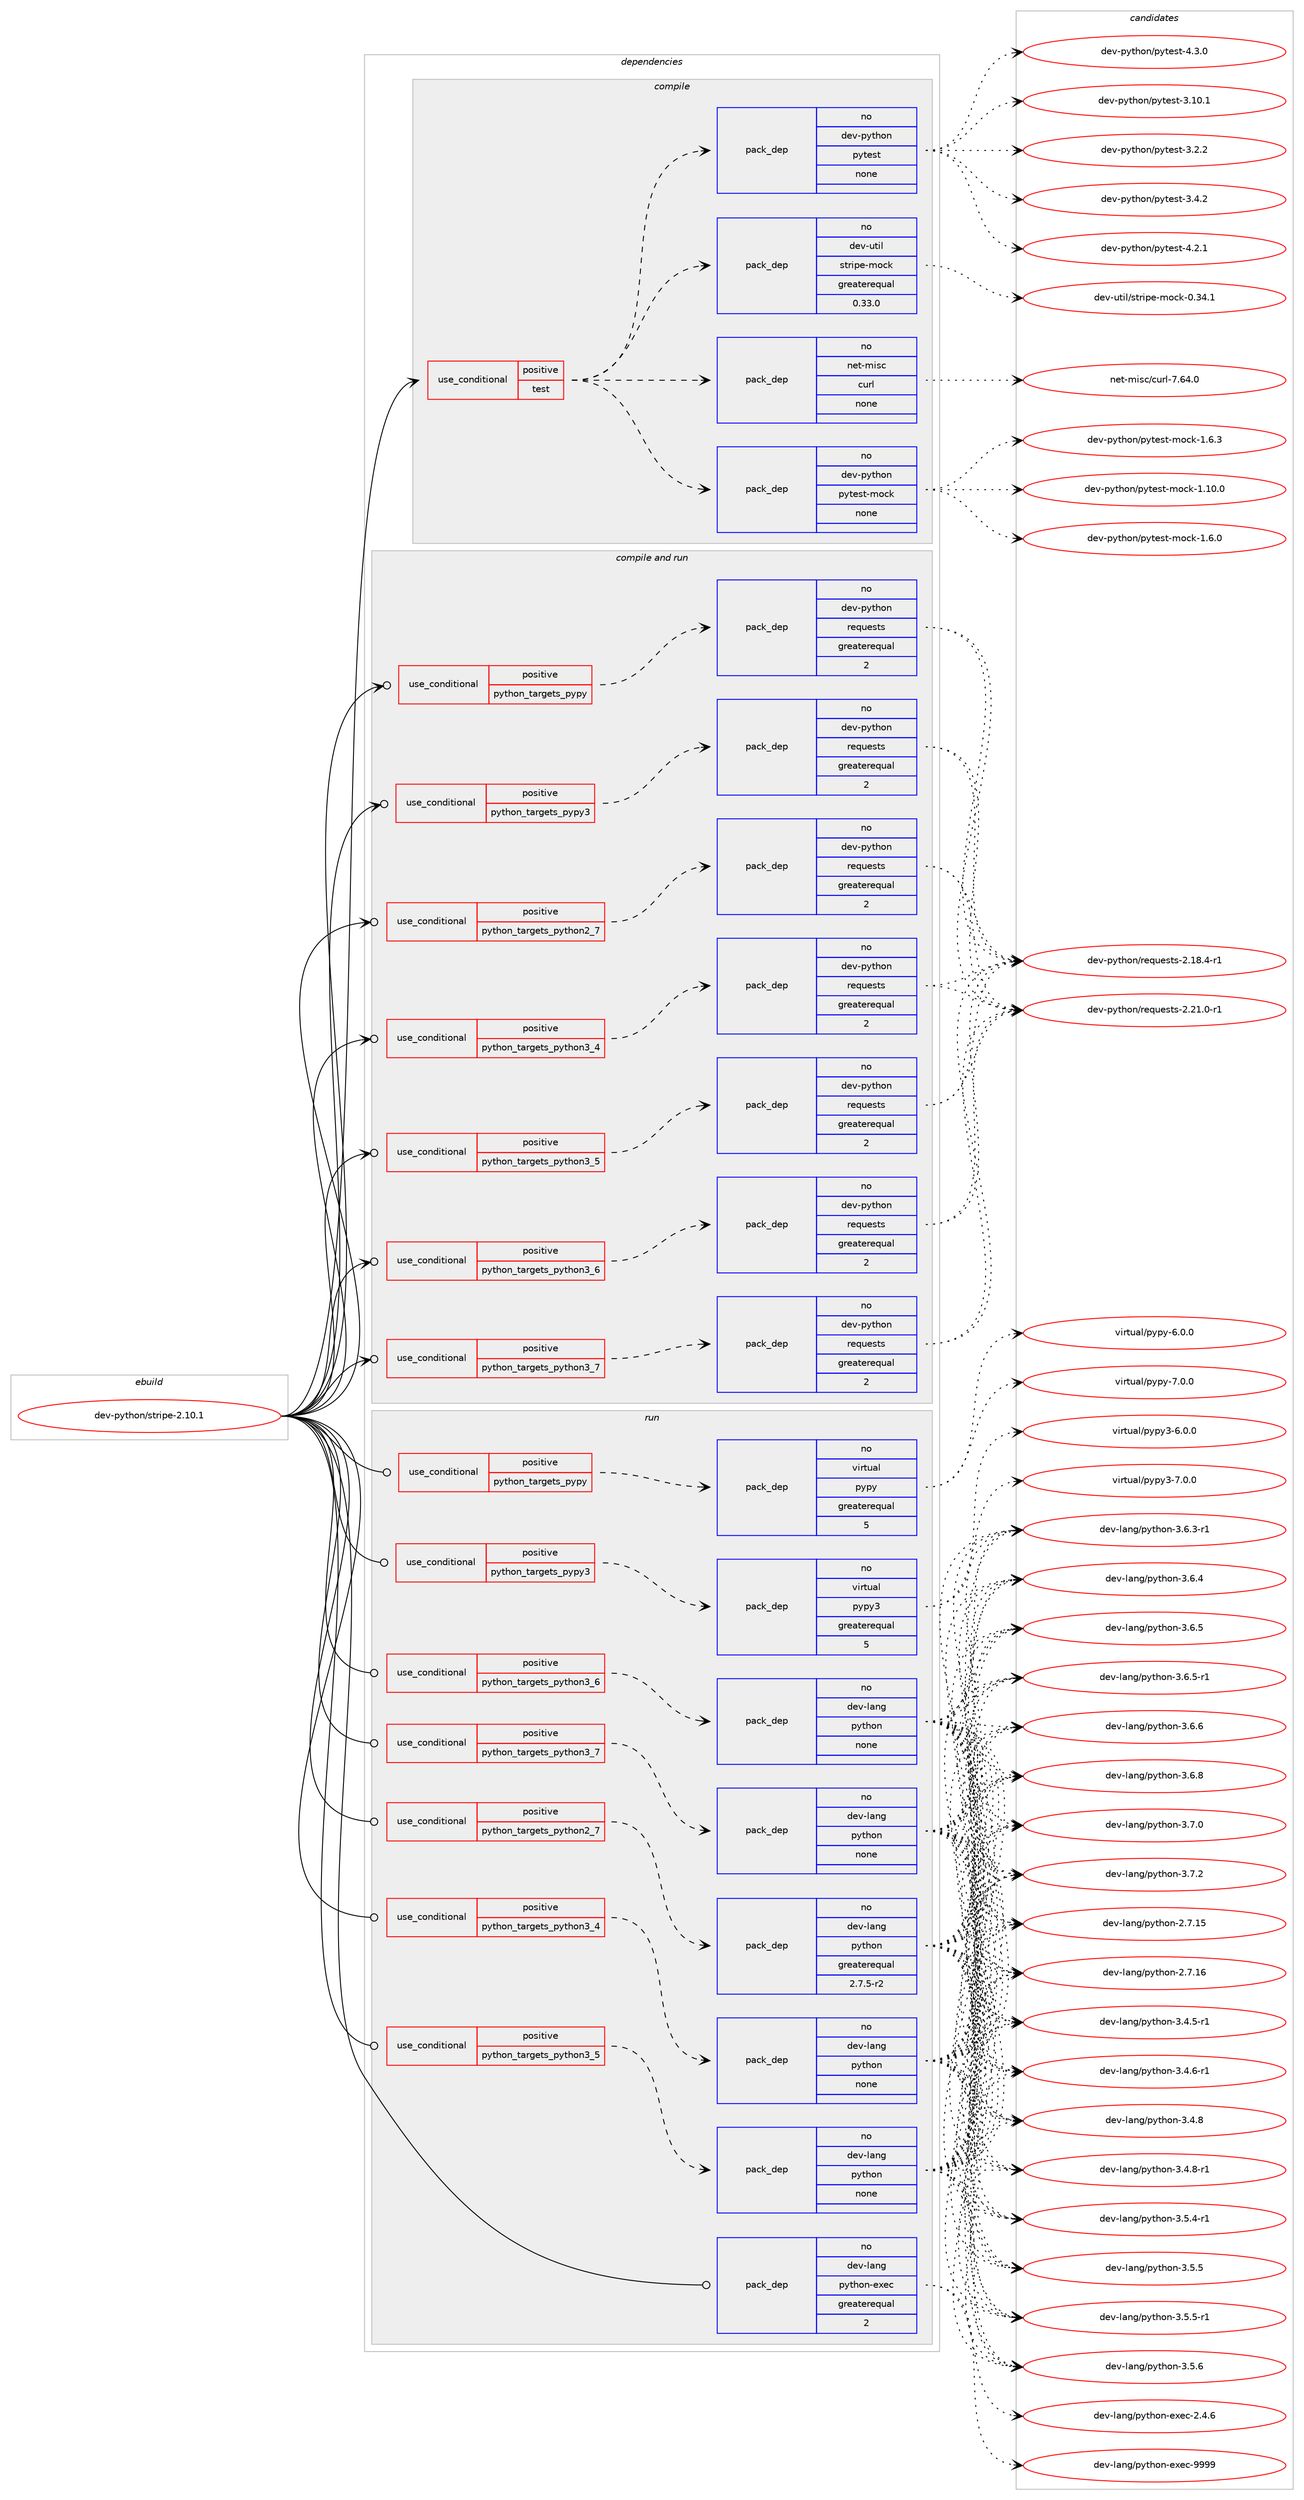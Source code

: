 digraph prolog {

# *************
# Graph options
# *************

newrank=true;
concentrate=true;
compound=true;
graph [rankdir=LR,fontname=Helvetica,fontsize=10,ranksep=1.5];#, ranksep=2.5, nodesep=0.2];
edge  [arrowhead=vee];
node  [fontname=Helvetica,fontsize=10];

# **********
# The ebuild
# **********

subgraph cluster_leftcol {
color=gray;
rank=same;
label=<<i>ebuild</i>>;
id [label="dev-python/stripe-2.10.1", color=red, width=4, href="../dev-python/stripe-2.10.1.svg"];
}

# ****************
# The dependencies
# ****************

subgraph cluster_midcol {
color=gray;
label=<<i>dependencies</i>>;
subgraph cluster_compile {
fillcolor="#eeeeee";
style=filled;
label=<<i>compile</i>>;
subgraph cond385338 {
dependency1443385 [label=<<TABLE BORDER="0" CELLBORDER="1" CELLSPACING="0" CELLPADDING="4"><TR><TD ROWSPAN="3" CELLPADDING="10">use_conditional</TD></TR><TR><TD>positive</TD></TR><TR><TD>test</TD></TR></TABLE>>, shape=none, color=red];
subgraph pack1034685 {
dependency1443386 [label=<<TABLE BORDER="0" CELLBORDER="1" CELLSPACING="0" CELLPADDING="4" WIDTH="220"><TR><TD ROWSPAN="6" CELLPADDING="30">pack_dep</TD></TR><TR><TD WIDTH="110">no</TD></TR><TR><TD>dev-util</TD></TR><TR><TD>stripe-mock</TD></TR><TR><TD>greaterequal</TD></TR><TR><TD>0.33.0</TD></TR></TABLE>>, shape=none, color=blue];
}
dependency1443385:e -> dependency1443386:w [weight=20,style="dashed",arrowhead="vee"];
subgraph pack1034686 {
dependency1443387 [label=<<TABLE BORDER="0" CELLBORDER="1" CELLSPACING="0" CELLPADDING="4" WIDTH="220"><TR><TD ROWSPAN="6" CELLPADDING="30">pack_dep</TD></TR><TR><TD WIDTH="110">no</TD></TR><TR><TD>dev-python</TD></TR><TR><TD>pytest</TD></TR><TR><TD>none</TD></TR><TR><TD></TD></TR></TABLE>>, shape=none, color=blue];
}
dependency1443385:e -> dependency1443387:w [weight=20,style="dashed",arrowhead="vee"];
subgraph pack1034687 {
dependency1443388 [label=<<TABLE BORDER="0" CELLBORDER="1" CELLSPACING="0" CELLPADDING="4" WIDTH="220"><TR><TD ROWSPAN="6" CELLPADDING="30">pack_dep</TD></TR><TR><TD WIDTH="110">no</TD></TR><TR><TD>dev-python</TD></TR><TR><TD>pytest-mock</TD></TR><TR><TD>none</TD></TR><TR><TD></TD></TR></TABLE>>, shape=none, color=blue];
}
dependency1443385:e -> dependency1443388:w [weight=20,style="dashed",arrowhead="vee"];
subgraph pack1034688 {
dependency1443389 [label=<<TABLE BORDER="0" CELLBORDER="1" CELLSPACING="0" CELLPADDING="4" WIDTH="220"><TR><TD ROWSPAN="6" CELLPADDING="30">pack_dep</TD></TR><TR><TD WIDTH="110">no</TD></TR><TR><TD>net-misc</TD></TR><TR><TD>curl</TD></TR><TR><TD>none</TD></TR><TR><TD></TD></TR></TABLE>>, shape=none, color=blue];
}
dependency1443385:e -> dependency1443389:w [weight=20,style="dashed",arrowhead="vee"];
}
id:e -> dependency1443385:w [weight=20,style="solid",arrowhead="vee"];
}
subgraph cluster_compileandrun {
fillcolor="#eeeeee";
style=filled;
label=<<i>compile and run</i>>;
subgraph cond385339 {
dependency1443390 [label=<<TABLE BORDER="0" CELLBORDER="1" CELLSPACING="0" CELLPADDING="4"><TR><TD ROWSPAN="3" CELLPADDING="10">use_conditional</TD></TR><TR><TD>positive</TD></TR><TR><TD>python_targets_pypy</TD></TR></TABLE>>, shape=none, color=red];
subgraph pack1034689 {
dependency1443391 [label=<<TABLE BORDER="0" CELLBORDER="1" CELLSPACING="0" CELLPADDING="4" WIDTH="220"><TR><TD ROWSPAN="6" CELLPADDING="30">pack_dep</TD></TR><TR><TD WIDTH="110">no</TD></TR><TR><TD>dev-python</TD></TR><TR><TD>requests</TD></TR><TR><TD>greaterequal</TD></TR><TR><TD>2</TD></TR></TABLE>>, shape=none, color=blue];
}
dependency1443390:e -> dependency1443391:w [weight=20,style="dashed",arrowhead="vee"];
}
id:e -> dependency1443390:w [weight=20,style="solid",arrowhead="odotvee"];
subgraph cond385340 {
dependency1443392 [label=<<TABLE BORDER="0" CELLBORDER="1" CELLSPACING="0" CELLPADDING="4"><TR><TD ROWSPAN="3" CELLPADDING="10">use_conditional</TD></TR><TR><TD>positive</TD></TR><TR><TD>python_targets_pypy3</TD></TR></TABLE>>, shape=none, color=red];
subgraph pack1034690 {
dependency1443393 [label=<<TABLE BORDER="0" CELLBORDER="1" CELLSPACING="0" CELLPADDING="4" WIDTH="220"><TR><TD ROWSPAN="6" CELLPADDING="30">pack_dep</TD></TR><TR><TD WIDTH="110">no</TD></TR><TR><TD>dev-python</TD></TR><TR><TD>requests</TD></TR><TR><TD>greaterequal</TD></TR><TR><TD>2</TD></TR></TABLE>>, shape=none, color=blue];
}
dependency1443392:e -> dependency1443393:w [weight=20,style="dashed",arrowhead="vee"];
}
id:e -> dependency1443392:w [weight=20,style="solid",arrowhead="odotvee"];
subgraph cond385341 {
dependency1443394 [label=<<TABLE BORDER="0" CELLBORDER="1" CELLSPACING="0" CELLPADDING="4"><TR><TD ROWSPAN="3" CELLPADDING="10">use_conditional</TD></TR><TR><TD>positive</TD></TR><TR><TD>python_targets_python2_7</TD></TR></TABLE>>, shape=none, color=red];
subgraph pack1034691 {
dependency1443395 [label=<<TABLE BORDER="0" CELLBORDER="1" CELLSPACING="0" CELLPADDING="4" WIDTH="220"><TR><TD ROWSPAN="6" CELLPADDING="30">pack_dep</TD></TR><TR><TD WIDTH="110">no</TD></TR><TR><TD>dev-python</TD></TR><TR><TD>requests</TD></TR><TR><TD>greaterequal</TD></TR><TR><TD>2</TD></TR></TABLE>>, shape=none, color=blue];
}
dependency1443394:e -> dependency1443395:w [weight=20,style="dashed",arrowhead="vee"];
}
id:e -> dependency1443394:w [weight=20,style="solid",arrowhead="odotvee"];
subgraph cond385342 {
dependency1443396 [label=<<TABLE BORDER="0" CELLBORDER="1" CELLSPACING="0" CELLPADDING="4"><TR><TD ROWSPAN="3" CELLPADDING="10">use_conditional</TD></TR><TR><TD>positive</TD></TR><TR><TD>python_targets_python3_4</TD></TR></TABLE>>, shape=none, color=red];
subgraph pack1034692 {
dependency1443397 [label=<<TABLE BORDER="0" CELLBORDER="1" CELLSPACING="0" CELLPADDING="4" WIDTH="220"><TR><TD ROWSPAN="6" CELLPADDING="30">pack_dep</TD></TR><TR><TD WIDTH="110">no</TD></TR><TR><TD>dev-python</TD></TR><TR><TD>requests</TD></TR><TR><TD>greaterequal</TD></TR><TR><TD>2</TD></TR></TABLE>>, shape=none, color=blue];
}
dependency1443396:e -> dependency1443397:w [weight=20,style="dashed",arrowhead="vee"];
}
id:e -> dependency1443396:w [weight=20,style="solid",arrowhead="odotvee"];
subgraph cond385343 {
dependency1443398 [label=<<TABLE BORDER="0" CELLBORDER="1" CELLSPACING="0" CELLPADDING="4"><TR><TD ROWSPAN="3" CELLPADDING="10">use_conditional</TD></TR><TR><TD>positive</TD></TR><TR><TD>python_targets_python3_5</TD></TR></TABLE>>, shape=none, color=red];
subgraph pack1034693 {
dependency1443399 [label=<<TABLE BORDER="0" CELLBORDER="1" CELLSPACING="0" CELLPADDING="4" WIDTH="220"><TR><TD ROWSPAN="6" CELLPADDING="30">pack_dep</TD></TR><TR><TD WIDTH="110">no</TD></TR><TR><TD>dev-python</TD></TR><TR><TD>requests</TD></TR><TR><TD>greaterequal</TD></TR><TR><TD>2</TD></TR></TABLE>>, shape=none, color=blue];
}
dependency1443398:e -> dependency1443399:w [weight=20,style="dashed",arrowhead="vee"];
}
id:e -> dependency1443398:w [weight=20,style="solid",arrowhead="odotvee"];
subgraph cond385344 {
dependency1443400 [label=<<TABLE BORDER="0" CELLBORDER="1" CELLSPACING="0" CELLPADDING="4"><TR><TD ROWSPAN="3" CELLPADDING="10">use_conditional</TD></TR><TR><TD>positive</TD></TR><TR><TD>python_targets_python3_6</TD></TR></TABLE>>, shape=none, color=red];
subgraph pack1034694 {
dependency1443401 [label=<<TABLE BORDER="0" CELLBORDER="1" CELLSPACING="0" CELLPADDING="4" WIDTH="220"><TR><TD ROWSPAN="6" CELLPADDING="30">pack_dep</TD></TR><TR><TD WIDTH="110">no</TD></TR><TR><TD>dev-python</TD></TR><TR><TD>requests</TD></TR><TR><TD>greaterequal</TD></TR><TR><TD>2</TD></TR></TABLE>>, shape=none, color=blue];
}
dependency1443400:e -> dependency1443401:w [weight=20,style="dashed",arrowhead="vee"];
}
id:e -> dependency1443400:w [weight=20,style="solid",arrowhead="odotvee"];
subgraph cond385345 {
dependency1443402 [label=<<TABLE BORDER="0" CELLBORDER="1" CELLSPACING="0" CELLPADDING="4"><TR><TD ROWSPAN="3" CELLPADDING="10">use_conditional</TD></TR><TR><TD>positive</TD></TR><TR><TD>python_targets_python3_7</TD></TR></TABLE>>, shape=none, color=red];
subgraph pack1034695 {
dependency1443403 [label=<<TABLE BORDER="0" CELLBORDER="1" CELLSPACING="0" CELLPADDING="4" WIDTH="220"><TR><TD ROWSPAN="6" CELLPADDING="30">pack_dep</TD></TR><TR><TD WIDTH="110">no</TD></TR><TR><TD>dev-python</TD></TR><TR><TD>requests</TD></TR><TR><TD>greaterequal</TD></TR><TR><TD>2</TD></TR></TABLE>>, shape=none, color=blue];
}
dependency1443402:e -> dependency1443403:w [weight=20,style="dashed",arrowhead="vee"];
}
id:e -> dependency1443402:w [weight=20,style="solid",arrowhead="odotvee"];
}
subgraph cluster_run {
fillcolor="#eeeeee";
style=filled;
label=<<i>run</i>>;
subgraph cond385346 {
dependency1443404 [label=<<TABLE BORDER="0" CELLBORDER="1" CELLSPACING="0" CELLPADDING="4"><TR><TD ROWSPAN="3" CELLPADDING="10">use_conditional</TD></TR><TR><TD>positive</TD></TR><TR><TD>python_targets_pypy</TD></TR></TABLE>>, shape=none, color=red];
subgraph pack1034696 {
dependency1443405 [label=<<TABLE BORDER="0" CELLBORDER="1" CELLSPACING="0" CELLPADDING="4" WIDTH="220"><TR><TD ROWSPAN="6" CELLPADDING="30">pack_dep</TD></TR><TR><TD WIDTH="110">no</TD></TR><TR><TD>virtual</TD></TR><TR><TD>pypy</TD></TR><TR><TD>greaterequal</TD></TR><TR><TD>5</TD></TR></TABLE>>, shape=none, color=blue];
}
dependency1443404:e -> dependency1443405:w [weight=20,style="dashed",arrowhead="vee"];
}
id:e -> dependency1443404:w [weight=20,style="solid",arrowhead="odot"];
subgraph cond385347 {
dependency1443406 [label=<<TABLE BORDER="0" CELLBORDER="1" CELLSPACING="0" CELLPADDING="4"><TR><TD ROWSPAN="3" CELLPADDING="10">use_conditional</TD></TR><TR><TD>positive</TD></TR><TR><TD>python_targets_pypy3</TD></TR></TABLE>>, shape=none, color=red];
subgraph pack1034697 {
dependency1443407 [label=<<TABLE BORDER="0" CELLBORDER="1" CELLSPACING="0" CELLPADDING="4" WIDTH="220"><TR><TD ROWSPAN="6" CELLPADDING="30">pack_dep</TD></TR><TR><TD WIDTH="110">no</TD></TR><TR><TD>virtual</TD></TR><TR><TD>pypy3</TD></TR><TR><TD>greaterequal</TD></TR><TR><TD>5</TD></TR></TABLE>>, shape=none, color=blue];
}
dependency1443406:e -> dependency1443407:w [weight=20,style="dashed",arrowhead="vee"];
}
id:e -> dependency1443406:w [weight=20,style="solid",arrowhead="odot"];
subgraph cond385348 {
dependency1443408 [label=<<TABLE BORDER="0" CELLBORDER="1" CELLSPACING="0" CELLPADDING="4"><TR><TD ROWSPAN="3" CELLPADDING="10">use_conditional</TD></TR><TR><TD>positive</TD></TR><TR><TD>python_targets_python2_7</TD></TR></TABLE>>, shape=none, color=red];
subgraph pack1034698 {
dependency1443409 [label=<<TABLE BORDER="0" CELLBORDER="1" CELLSPACING="0" CELLPADDING="4" WIDTH="220"><TR><TD ROWSPAN="6" CELLPADDING="30">pack_dep</TD></TR><TR><TD WIDTH="110">no</TD></TR><TR><TD>dev-lang</TD></TR><TR><TD>python</TD></TR><TR><TD>greaterequal</TD></TR><TR><TD>2.7.5-r2</TD></TR></TABLE>>, shape=none, color=blue];
}
dependency1443408:e -> dependency1443409:w [weight=20,style="dashed",arrowhead="vee"];
}
id:e -> dependency1443408:w [weight=20,style="solid",arrowhead="odot"];
subgraph cond385349 {
dependency1443410 [label=<<TABLE BORDER="0" CELLBORDER="1" CELLSPACING="0" CELLPADDING="4"><TR><TD ROWSPAN="3" CELLPADDING="10">use_conditional</TD></TR><TR><TD>positive</TD></TR><TR><TD>python_targets_python3_4</TD></TR></TABLE>>, shape=none, color=red];
subgraph pack1034699 {
dependency1443411 [label=<<TABLE BORDER="0" CELLBORDER="1" CELLSPACING="0" CELLPADDING="4" WIDTH="220"><TR><TD ROWSPAN="6" CELLPADDING="30">pack_dep</TD></TR><TR><TD WIDTH="110">no</TD></TR><TR><TD>dev-lang</TD></TR><TR><TD>python</TD></TR><TR><TD>none</TD></TR><TR><TD></TD></TR></TABLE>>, shape=none, color=blue];
}
dependency1443410:e -> dependency1443411:w [weight=20,style="dashed",arrowhead="vee"];
}
id:e -> dependency1443410:w [weight=20,style="solid",arrowhead="odot"];
subgraph cond385350 {
dependency1443412 [label=<<TABLE BORDER="0" CELLBORDER="1" CELLSPACING="0" CELLPADDING="4"><TR><TD ROWSPAN="3" CELLPADDING="10">use_conditional</TD></TR><TR><TD>positive</TD></TR><TR><TD>python_targets_python3_5</TD></TR></TABLE>>, shape=none, color=red];
subgraph pack1034700 {
dependency1443413 [label=<<TABLE BORDER="0" CELLBORDER="1" CELLSPACING="0" CELLPADDING="4" WIDTH="220"><TR><TD ROWSPAN="6" CELLPADDING="30">pack_dep</TD></TR><TR><TD WIDTH="110">no</TD></TR><TR><TD>dev-lang</TD></TR><TR><TD>python</TD></TR><TR><TD>none</TD></TR><TR><TD></TD></TR></TABLE>>, shape=none, color=blue];
}
dependency1443412:e -> dependency1443413:w [weight=20,style="dashed",arrowhead="vee"];
}
id:e -> dependency1443412:w [weight=20,style="solid",arrowhead="odot"];
subgraph cond385351 {
dependency1443414 [label=<<TABLE BORDER="0" CELLBORDER="1" CELLSPACING="0" CELLPADDING="4"><TR><TD ROWSPAN="3" CELLPADDING="10">use_conditional</TD></TR><TR><TD>positive</TD></TR><TR><TD>python_targets_python3_6</TD></TR></TABLE>>, shape=none, color=red];
subgraph pack1034701 {
dependency1443415 [label=<<TABLE BORDER="0" CELLBORDER="1" CELLSPACING="0" CELLPADDING="4" WIDTH="220"><TR><TD ROWSPAN="6" CELLPADDING="30">pack_dep</TD></TR><TR><TD WIDTH="110">no</TD></TR><TR><TD>dev-lang</TD></TR><TR><TD>python</TD></TR><TR><TD>none</TD></TR><TR><TD></TD></TR></TABLE>>, shape=none, color=blue];
}
dependency1443414:e -> dependency1443415:w [weight=20,style="dashed",arrowhead="vee"];
}
id:e -> dependency1443414:w [weight=20,style="solid",arrowhead="odot"];
subgraph cond385352 {
dependency1443416 [label=<<TABLE BORDER="0" CELLBORDER="1" CELLSPACING="0" CELLPADDING="4"><TR><TD ROWSPAN="3" CELLPADDING="10">use_conditional</TD></TR><TR><TD>positive</TD></TR><TR><TD>python_targets_python3_7</TD></TR></TABLE>>, shape=none, color=red];
subgraph pack1034702 {
dependency1443417 [label=<<TABLE BORDER="0" CELLBORDER="1" CELLSPACING="0" CELLPADDING="4" WIDTH="220"><TR><TD ROWSPAN="6" CELLPADDING="30">pack_dep</TD></TR><TR><TD WIDTH="110">no</TD></TR><TR><TD>dev-lang</TD></TR><TR><TD>python</TD></TR><TR><TD>none</TD></TR><TR><TD></TD></TR></TABLE>>, shape=none, color=blue];
}
dependency1443416:e -> dependency1443417:w [weight=20,style="dashed",arrowhead="vee"];
}
id:e -> dependency1443416:w [weight=20,style="solid",arrowhead="odot"];
subgraph pack1034703 {
dependency1443418 [label=<<TABLE BORDER="0" CELLBORDER="1" CELLSPACING="0" CELLPADDING="4" WIDTH="220"><TR><TD ROWSPAN="6" CELLPADDING="30">pack_dep</TD></TR><TR><TD WIDTH="110">no</TD></TR><TR><TD>dev-lang</TD></TR><TR><TD>python-exec</TD></TR><TR><TD>greaterequal</TD></TR><TR><TD>2</TD></TR></TABLE>>, shape=none, color=blue];
}
id:e -> dependency1443418:w [weight=20,style="solid",arrowhead="odot"];
}
}

# **************
# The candidates
# **************

subgraph cluster_choices {
rank=same;
color=gray;
label=<<i>candidates</i>>;

subgraph choice1034685 {
color=black;
nodesep=1;
choice1001011184511711610510847115116114105112101451091119910745484651524649 [label="dev-util/stripe-mock-0.34.1", color=red, width=4,href="../dev-util/stripe-mock-0.34.1.svg"];
dependency1443386:e -> choice1001011184511711610510847115116114105112101451091119910745484651524649:w [style=dotted,weight="100"];
}
subgraph choice1034686 {
color=black;
nodesep=1;
choice100101118451121211161041111104711212111610111511645514649484649 [label="dev-python/pytest-3.10.1", color=red, width=4,href="../dev-python/pytest-3.10.1.svg"];
choice1001011184511212111610411111047112121116101115116455146504650 [label="dev-python/pytest-3.2.2", color=red, width=4,href="../dev-python/pytest-3.2.2.svg"];
choice1001011184511212111610411111047112121116101115116455146524650 [label="dev-python/pytest-3.4.2", color=red, width=4,href="../dev-python/pytest-3.4.2.svg"];
choice1001011184511212111610411111047112121116101115116455246504649 [label="dev-python/pytest-4.2.1", color=red, width=4,href="../dev-python/pytest-4.2.1.svg"];
choice1001011184511212111610411111047112121116101115116455246514648 [label="dev-python/pytest-4.3.0", color=red, width=4,href="../dev-python/pytest-4.3.0.svg"];
dependency1443387:e -> choice100101118451121211161041111104711212111610111511645514649484649:w [style=dotted,weight="100"];
dependency1443387:e -> choice1001011184511212111610411111047112121116101115116455146504650:w [style=dotted,weight="100"];
dependency1443387:e -> choice1001011184511212111610411111047112121116101115116455146524650:w [style=dotted,weight="100"];
dependency1443387:e -> choice1001011184511212111610411111047112121116101115116455246504649:w [style=dotted,weight="100"];
dependency1443387:e -> choice1001011184511212111610411111047112121116101115116455246514648:w [style=dotted,weight="100"];
}
subgraph choice1034687 {
color=black;
nodesep=1;
choice1001011184511212111610411111047112121116101115116451091119910745494649484648 [label="dev-python/pytest-mock-1.10.0", color=red, width=4,href="../dev-python/pytest-mock-1.10.0.svg"];
choice10010111845112121116104111110471121211161011151164510911199107454946544648 [label="dev-python/pytest-mock-1.6.0", color=red, width=4,href="../dev-python/pytest-mock-1.6.0.svg"];
choice10010111845112121116104111110471121211161011151164510911199107454946544651 [label="dev-python/pytest-mock-1.6.3", color=red, width=4,href="../dev-python/pytest-mock-1.6.3.svg"];
dependency1443388:e -> choice1001011184511212111610411111047112121116101115116451091119910745494649484648:w [style=dotted,weight="100"];
dependency1443388:e -> choice10010111845112121116104111110471121211161011151164510911199107454946544648:w [style=dotted,weight="100"];
dependency1443388:e -> choice10010111845112121116104111110471121211161011151164510911199107454946544651:w [style=dotted,weight="100"];
}
subgraph choice1034688 {
color=black;
nodesep=1;
choice1101011164510910511599479911711410845554654524648 [label="net-misc/curl-7.64.0", color=red, width=4,href="../net-misc/curl-7.64.0.svg"];
dependency1443389:e -> choice1101011164510910511599479911711410845554654524648:w [style=dotted,weight="100"];
}
subgraph choice1034689 {
color=black;
nodesep=1;
choice1001011184511212111610411111047114101113117101115116115455046495646524511449 [label="dev-python/requests-2.18.4-r1", color=red, width=4,href="../dev-python/requests-2.18.4-r1.svg"];
choice1001011184511212111610411111047114101113117101115116115455046504946484511449 [label="dev-python/requests-2.21.0-r1", color=red, width=4,href="../dev-python/requests-2.21.0-r1.svg"];
dependency1443391:e -> choice1001011184511212111610411111047114101113117101115116115455046495646524511449:w [style=dotted,weight="100"];
dependency1443391:e -> choice1001011184511212111610411111047114101113117101115116115455046504946484511449:w [style=dotted,weight="100"];
}
subgraph choice1034690 {
color=black;
nodesep=1;
choice1001011184511212111610411111047114101113117101115116115455046495646524511449 [label="dev-python/requests-2.18.4-r1", color=red, width=4,href="../dev-python/requests-2.18.4-r1.svg"];
choice1001011184511212111610411111047114101113117101115116115455046504946484511449 [label="dev-python/requests-2.21.0-r1", color=red, width=4,href="../dev-python/requests-2.21.0-r1.svg"];
dependency1443393:e -> choice1001011184511212111610411111047114101113117101115116115455046495646524511449:w [style=dotted,weight="100"];
dependency1443393:e -> choice1001011184511212111610411111047114101113117101115116115455046504946484511449:w [style=dotted,weight="100"];
}
subgraph choice1034691 {
color=black;
nodesep=1;
choice1001011184511212111610411111047114101113117101115116115455046495646524511449 [label="dev-python/requests-2.18.4-r1", color=red, width=4,href="../dev-python/requests-2.18.4-r1.svg"];
choice1001011184511212111610411111047114101113117101115116115455046504946484511449 [label="dev-python/requests-2.21.0-r1", color=red, width=4,href="../dev-python/requests-2.21.0-r1.svg"];
dependency1443395:e -> choice1001011184511212111610411111047114101113117101115116115455046495646524511449:w [style=dotted,weight="100"];
dependency1443395:e -> choice1001011184511212111610411111047114101113117101115116115455046504946484511449:w [style=dotted,weight="100"];
}
subgraph choice1034692 {
color=black;
nodesep=1;
choice1001011184511212111610411111047114101113117101115116115455046495646524511449 [label="dev-python/requests-2.18.4-r1", color=red, width=4,href="../dev-python/requests-2.18.4-r1.svg"];
choice1001011184511212111610411111047114101113117101115116115455046504946484511449 [label="dev-python/requests-2.21.0-r1", color=red, width=4,href="../dev-python/requests-2.21.0-r1.svg"];
dependency1443397:e -> choice1001011184511212111610411111047114101113117101115116115455046495646524511449:w [style=dotted,weight="100"];
dependency1443397:e -> choice1001011184511212111610411111047114101113117101115116115455046504946484511449:w [style=dotted,weight="100"];
}
subgraph choice1034693 {
color=black;
nodesep=1;
choice1001011184511212111610411111047114101113117101115116115455046495646524511449 [label="dev-python/requests-2.18.4-r1", color=red, width=4,href="../dev-python/requests-2.18.4-r1.svg"];
choice1001011184511212111610411111047114101113117101115116115455046504946484511449 [label="dev-python/requests-2.21.0-r1", color=red, width=4,href="../dev-python/requests-2.21.0-r1.svg"];
dependency1443399:e -> choice1001011184511212111610411111047114101113117101115116115455046495646524511449:w [style=dotted,weight="100"];
dependency1443399:e -> choice1001011184511212111610411111047114101113117101115116115455046504946484511449:w [style=dotted,weight="100"];
}
subgraph choice1034694 {
color=black;
nodesep=1;
choice1001011184511212111610411111047114101113117101115116115455046495646524511449 [label="dev-python/requests-2.18.4-r1", color=red, width=4,href="../dev-python/requests-2.18.4-r1.svg"];
choice1001011184511212111610411111047114101113117101115116115455046504946484511449 [label="dev-python/requests-2.21.0-r1", color=red, width=4,href="../dev-python/requests-2.21.0-r1.svg"];
dependency1443401:e -> choice1001011184511212111610411111047114101113117101115116115455046495646524511449:w [style=dotted,weight="100"];
dependency1443401:e -> choice1001011184511212111610411111047114101113117101115116115455046504946484511449:w [style=dotted,weight="100"];
}
subgraph choice1034695 {
color=black;
nodesep=1;
choice1001011184511212111610411111047114101113117101115116115455046495646524511449 [label="dev-python/requests-2.18.4-r1", color=red, width=4,href="../dev-python/requests-2.18.4-r1.svg"];
choice1001011184511212111610411111047114101113117101115116115455046504946484511449 [label="dev-python/requests-2.21.0-r1", color=red, width=4,href="../dev-python/requests-2.21.0-r1.svg"];
dependency1443403:e -> choice1001011184511212111610411111047114101113117101115116115455046495646524511449:w [style=dotted,weight="100"];
dependency1443403:e -> choice1001011184511212111610411111047114101113117101115116115455046504946484511449:w [style=dotted,weight="100"];
}
subgraph choice1034696 {
color=black;
nodesep=1;
choice1181051141161179710847112121112121455446484648 [label="virtual/pypy-6.0.0", color=red, width=4,href="../virtual/pypy-6.0.0.svg"];
choice1181051141161179710847112121112121455546484648 [label="virtual/pypy-7.0.0", color=red, width=4,href="../virtual/pypy-7.0.0.svg"];
dependency1443405:e -> choice1181051141161179710847112121112121455446484648:w [style=dotted,weight="100"];
dependency1443405:e -> choice1181051141161179710847112121112121455546484648:w [style=dotted,weight="100"];
}
subgraph choice1034697 {
color=black;
nodesep=1;
choice118105114116117971084711212111212151455446484648 [label="virtual/pypy3-6.0.0", color=red, width=4,href="../virtual/pypy3-6.0.0.svg"];
choice118105114116117971084711212111212151455546484648 [label="virtual/pypy3-7.0.0", color=red, width=4,href="../virtual/pypy3-7.0.0.svg"];
dependency1443407:e -> choice118105114116117971084711212111212151455446484648:w [style=dotted,weight="100"];
dependency1443407:e -> choice118105114116117971084711212111212151455546484648:w [style=dotted,weight="100"];
}
subgraph choice1034698 {
color=black;
nodesep=1;
choice10010111845108971101034711212111610411111045504655464953 [label="dev-lang/python-2.7.15", color=red, width=4,href="../dev-lang/python-2.7.15.svg"];
choice10010111845108971101034711212111610411111045504655464954 [label="dev-lang/python-2.7.16", color=red, width=4,href="../dev-lang/python-2.7.16.svg"];
choice1001011184510897110103471121211161041111104551465246534511449 [label="dev-lang/python-3.4.5-r1", color=red, width=4,href="../dev-lang/python-3.4.5-r1.svg"];
choice1001011184510897110103471121211161041111104551465246544511449 [label="dev-lang/python-3.4.6-r1", color=red, width=4,href="../dev-lang/python-3.4.6-r1.svg"];
choice100101118451089711010347112121116104111110455146524656 [label="dev-lang/python-3.4.8", color=red, width=4,href="../dev-lang/python-3.4.8.svg"];
choice1001011184510897110103471121211161041111104551465246564511449 [label="dev-lang/python-3.4.8-r1", color=red, width=4,href="../dev-lang/python-3.4.8-r1.svg"];
choice1001011184510897110103471121211161041111104551465346524511449 [label="dev-lang/python-3.5.4-r1", color=red, width=4,href="../dev-lang/python-3.5.4-r1.svg"];
choice100101118451089711010347112121116104111110455146534653 [label="dev-lang/python-3.5.5", color=red, width=4,href="../dev-lang/python-3.5.5.svg"];
choice1001011184510897110103471121211161041111104551465346534511449 [label="dev-lang/python-3.5.5-r1", color=red, width=4,href="../dev-lang/python-3.5.5-r1.svg"];
choice100101118451089711010347112121116104111110455146534654 [label="dev-lang/python-3.5.6", color=red, width=4,href="../dev-lang/python-3.5.6.svg"];
choice1001011184510897110103471121211161041111104551465446514511449 [label="dev-lang/python-3.6.3-r1", color=red, width=4,href="../dev-lang/python-3.6.3-r1.svg"];
choice100101118451089711010347112121116104111110455146544652 [label="dev-lang/python-3.6.4", color=red, width=4,href="../dev-lang/python-3.6.4.svg"];
choice100101118451089711010347112121116104111110455146544653 [label="dev-lang/python-3.6.5", color=red, width=4,href="../dev-lang/python-3.6.5.svg"];
choice1001011184510897110103471121211161041111104551465446534511449 [label="dev-lang/python-3.6.5-r1", color=red, width=4,href="../dev-lang/python-3.6.5-r1.svg"];
choice100101118451089711010347112121116104111110455146544654 [label="dev-lang/python-3.6.6", color=red, width=4,href="../dev-lang/python-3.6.6.svg"];
choice100101118451089711010347112121116104111110455146544656 [label="dev-lang/python-3.6.8", color=red, width=4,href="../dev-lang/python-3.6.8.svg"];
choice100101118451089711010347112121116104111110455146554648 [label="dev-lang/python-3.7.0", color=red, width=4,href="../dev-lang/python-3.7.0.svg"];
choice100101118451089711010347112121116104111110455146554650 [label="dev-lang/python-3.7.2", color=red, width=4,href="../dev-lang/python-3.7.2.svg"];
dependency1443409:e -> choice10010111845108971101034711212111610411111045504655464953:w [style=dotted,weight="100"];
dependency1443409:e -> choice10010111845108971101034711212111610411111045504655464954:w [style=dotted,weight="100"];
dependency1443409:e -> choice1001011184510897110103471121211161041111104551465246534511449:w [style=dotted,weight="100"];
dependency1443409:e -> choice1001011184510897110103471121211161041111104551465246544511449:w [style=dotted,weight="100"];
dependency1443409:e -> choice100101118451089711010347112121116104111110455146524656:w [style=dotted,weight="100"];
dependency1443409:e -> choice1001011184510897110103471121211161041111104551465246564511449:w [style=dotted,weight="100"];
dependency1443409:e -> choice1001011184510897110103471121211161041111104551465346524511449:w [style=dotted,weight="100"];
dependency1443409:e -> choice100101118451089711010347112121116104111110455146534653:w [style=dotted,weight="100"];
dependency1443409:e -> choice1001011184510897110103471121211161041111104551465346534511449:w [style=dotted,weight="100"];
dependency1443409:e -> choice100101118451089711010347112121116104111110455146534654:w [style=dotted,weight="100"];
dependency1443409:e -> choice1001011184510897110103471121211161041111104551465446514511449:w [style=dotted,weight="100"];
dependency1443409:e -> choice100101118451089711010347112121116104111110455146544652:w [style=dotted,weight="100"];
dependency1443409:e -> choice100101118451089711010347112121116104111110455146544653:w [style=dotted,weight="100"];
dependency1443409:e -> choice1001011184510897110103471121211161041111104551465446534511449:w [style=dotted,weight="100"];
dependency1443409:e -> choice100101118451089711010347112121116104111110455146544654:w [style=dotted,weight="100"];
dependency1443409:e -> choice100101118451089711010347112121116104111110455146544656:w [style=dotted,weight="100"];
dependency1443409:e -> choice100101118451089711010347112121116104111110455146554648:w [style=dotted,weight="100"];
dependency1443409:e -> choice100101118451089711010347112121116104111110455146554650:w [style=dotted,weight="100"];
}
subgraph choice1034699 {
color=black;
nodesep=1;
choice10010111845108971101034711212111610411111045504655464953 [label="dev-lang/python-2.7.15", color=red, width=4,href="../dev-lang/python-2.7.15.svg"];
choice10010111845108971101034711212111610411111045504655464954 [label="dev-lang/python-2.7.16", color=red, width=4,href="../dev-lang/python-2.7.16.svg"];
choice1001011184510897110103471121211161041111104551465246534511449 [label="dev-lang/python-3.4.5-r1", color=red, width=4,href="../dev-lang/python-3.4.5-r1.svg"];
choice1001011184510897110103471121211161041111104551465246544511449 [label="dev-lang/python-3.4.6-r1", color=red, width=4,href="../dev-lang/python-3.4.6-r1.svg"];
choice100101118451089711010347112121116104111110455146524656 [label="dev-lang/python-3.4.8", color=red, width=4,href="../dev-lang/python-3.4.8.svg"];
choice1001011184510897110103471121211161041111104551465246564511449 [label="dev-lang/python-3.4.8-r1", color=red, width=4,href="../dev-lang/python-3.4.8-r1.svg"];
choice1001011184510897110103471121211161041111104551465346524511449 [label="dev-lang/python-3.5.4-r1", color=red, width=4,href="../dev-lang/python-3.5.4-r1.svg"];
choice100101118451089711010347112121116104111110455146534653 [label="dev-lang/python-3.5.5", color=red, width=4,href="../dev-lang/python-3.5.5.svg"];
choice1001011184510897110103471121211161041111104551465346534511449 [label="dev-lang/python-3.5.5-r1", color=red, width=4,href="../dev-lang/python-3.5.5-r1.svg"];
choice100101118451089711010347112121116104111110455146534654 [label="dev-lang/python-3.5.6", color=red, width=4,href="../dev-lang/python-3.5.6.svg"];
choice1001011184510897110103471121211161041111104551465446514511449 [label="dev-lang/python-3.6.3-r1", color=red, width=4,href="../dev-lang/python-3.6.3-r1.svg"];
choice100101118451089711010347112121116104111110455146544652 [label="dev-lang/python-3.6.4", color=red, width=4,href="../dev-lang/python-3.6.4.svg"];
choice100101118451089711010347112121116104111110455146544653 [label="dev-lang/python-3.6.5", color=red, width=4,href="../dev-lang/python-3.6.5.svg"];
choice1001011184510897110103471121211161041111104551465446534511449 [label="dev-lang/python-3.6.5-r1", color=red, width=4,href="../dev-lang/python-3.6.5-r1.svg"];
choice100101118451089711010347112121116104111110455146544654 [label="dev-lang/python-3.6.6", color=red, width=4,href="../dev-lang/python-3.6.6.svg"];
choice100101118451089711010347112121116104111110455146544656 [label="dev-lang/python-3.6.8", color=red, width=4,href="../dev-lang/python-3.6.8.svg"];
choice100101118451089711010347112121116104111110455146554648 [label="dev-lang/python-3.7.0", color=red, width=4,href="../dev-lang/python-3.7.0.svg"];
choice100101118451089711010347112121116104111110455146554650 [label="dev-lang/python-3.7.2", color=red, width=4,href="../dev-lang/python-3.7.2.svg"];
dependency1443411:e -> choice10010111845108971101034711212111610411111045504655464953:w [style=dotted,weight="100"];
dependency1443411:e -> choice10010111845108971101034711212111610411111045504655464954:w [style=dotted,weight="100"];
dependency1443411:e -> choice1001011184510897110103471121211161041111104551465246534511449:w [style=dotted,weight="100"];
dependency1443411:e -> choice1001011184510897110103471121211161041111104551465246544511449:w [style=dotted,weight="100"];
dependency1443411:e -> choice100101118451089711010347112121116104111110455146524656:w [style=dotted,weight="100"];
dependency1443411:e -> choice1001011184510897110103471121211161041111104551465246564511449:w [style=dotted,weight="100"];
dependency1443411:e -> choice1001011184510897110103471121211161041111104551465346524511449:w [style=dotted,weight="100"];
dependency1443411:e -> choice100101118451089711010347112121116104111110455146534653:w [style=dotted,weight="100"];
dependency1443411:e -> choice1001011184510897110103471121211161041111104551465346534511449:w [style=dotted,weight="100"];
dependency1443411:e -> choice100101118451089711010347112121116104111110455146534654:w [style=dotted,weight="100"];
dependency1443411:e -> choice1001011184510897110103471121211161041111104551465446514511449:w [style=dotted,weight="100"];
dependency1443411:e -> choice100101118451089711010347112121116104111110455146544652:w [style=dotted,weight="100"];
dependency1443411:e -> choice100101118451089711010347112121116104111110455146544653:w [style=dotted,weight="100"];
dependency1443411:e -> choice1001011184510897110103471121211161041111104551465446534511449:w [style=dotted,weight="100"];
dependency1443411:e -> choice100101118451089711010347112121116104111110455146544654:w [style=dotted,weight="100"];
dependency1443411:e -> choice100101118451089711010347112121116104111110455146544656:w [style=dotted,weight="100"];
dependency1443411:e -> choice100101118451089711010347112121116104111110455146554648:w [style=dotted,weight="100"];
dependency1443411:e -> choice100101118451089711010347112121116104111110455146554650:w [style=dotted,weight="100"];
}
subgraph choice1034700 {
color=black;
nodesep=1;
choice10010111845108971101034711212111610411111045504655464953 [label="dev-lang/python-2.7.15", color=red, width=4,href="../dev-lang/python-2.7.15.svg"];
choice10010111845108971101034711212111610411111045504655464954 [label="dev-lang/python-2.7.16", color=red, width=4,href="../dev-lang/python-2.7.16.svg"];
choice1001011184510897110103471121211161041111104551465246534511449 [label="dev-lang/python-3.4.5-r1", color=red, width=4,href="../dev-lang/python-3.4.5-r1.svg"];
choice1001011184510897110103471121211161041111104551465246544511449 [label="dev-lang/python-3.4.6-r1", color=red, width=4,href="../dev-lang/python-3.4.6-r1.svg"];
choice100101118451089711010347112121116104111110455146524656 [label="dev-lang/python-3.4.8", color=red, width=4,href="../dev-lang/python-3.4.8.svg"];
choice1001011184510897110103471121211161041111104551465246564511449 [label="dev-lang/python-3.4.8-r1", color=red, width=4,href="../dev-lang/python-3.4.8-r1.svg"];
choice1001011184510897110103471121211161041111104551465346524511449 [label="dev-lang/python-3.5.4-r1", color=red, width=4,href="../dev-lang/python-3.5.4-r1.svg"];
choice100101118451089711010347112121116104111110455146534653 [label="dev-lang/python-3.5.5", color=red, width=4,href="../dev-lang/python-3.5.5.svg"];
choice1001011184510897110103471121211161041111104551465346534511449 [label="dev-lang/python-3.5.5-r1", color=red, width=4,href="../dev-lang/python-3.5.5-r1.svg"];
choice100101118451089711010347112121116104111110455146534654 [label="dev-lang/python-3.5.6", color=red, width=4,href="../dev-lang/python-3.5.6.svg"];
choice1001011184510897110103471121211161041111104551465446514511449 [label="dev-lang/python-3.6.3-r1", color=red, width=4,href="../dev-lang/python-3.6.3-r1.svg"];
choice100101118451089711010347112121116104111110455146544652 [label="dev-lang/python-3.6.4", color=red, width=4,href="../dev-lang/python-3.6.4.svg"];
choice100101118451089711010347112121116104111110455146544653 [label="dev-lang/python-3.6.5", color=red, width=4,href="../dev-lang/python-3.6.5.svg"];
choice1001011184510897110103471121211161041111104551465446534511449 [label="dev-lang/python-3.6.5-r1", color=red, width=4,href="../dev-lang/python-3.6.5-r1.svg"];
choice100101118451089711010347112121116104111110455146544654 [label="dev-lang/python-3.6.6", color=red, width=4,href="../dev-lang/python-3.6.6.svg"];
choice100101118451089711010347112121116104111110455146544656 [label="dev-lang/python-3.6.8", color=red, width=4,href="../dev-lang/python-3.6.8.svg"];
choice100101118451089711010347112121116104111110455146554648 [label="dev-lang/python-3.7.0", color=red, width=4,href="../dev-lang/python-3.7.0.svg"];
choice100101118451089711010347112121116104111110455146554650 [label="dev-lang/python-3.7.2", color=red, width=4,href="../dev-lang/python-3.7.2.svg"];
dependency1443413:e -> choice10010111845108971101034711212111610411111045504655464953:w [style=dotted,weight="100"];
dependency1443413:e -> choice10010111845108971101034711212111610411111045504655464954:w [style=dotted,weight="100"];
dependency1443413:e -> choice1001011184510897110103471121211161041111104551465246534511449:w [style=dotted,weight="100"];
dependency1443413:e -> choice1001011184510897110103471121211161041111104551465246544511449:w [style=dotted,weight="100"];
dependency1443413:e -> choice100101118451089711010347112121116104111110455146524656:w [style=dotted,weight="100"];
dependency1443413:e -> choice1001011184510897110103471121211161041111104551465246564511449:w [style=dotted,weight="100"];
dependency1443413:e -> choice1001011184510897110103471121211161041111104551465346524511449:w [style=dotted,weight="100"];
dependency1443413:e -> choice100101118451089711010347112121116104111110455146534653:w [style=dotted,weight="100"];
dependency1443413:e -> choice1001011184510897110103471121211161041111104551465346534511449:w [style=dotted,weight="100"];
dependency1443413:e -> choice100101118451089711010347112121116104111110455146534654:w [style=dotted,weight="100"];
dependency1443413:e -> choice1001011184510897110103471121211161041111104551465446514511449:w [style=dotted,weight="100"];
dependency1443413:e -> choice100101118451089711010347112121116104111110455146544652:w [style=dotted,weight="100"];
dependency1443413:e -> choice100101118451089711010347112121116104111110455146544653:w [style=dotted,weight="100"];
dependency1443413:e -> choice1001011184510897110103471121211161041111104551465446534511449:w [style=dotted,weight="100"];
dependency1443413:e -> choice100101118451089711010347112121116104111110455146544654:w [style=dotted,weight="100"];
dependency1443413:e -> choice100101118451089711010347112121116104111110455146544656:w [style=dotted,weight="100"];
dependency1443413:e -> choice100101118451089711010347112121116104111110455146554648:w [style=dotted,weight="100"];
dependency1443413:e -> choice100101118451089711010347112121116104111110455146554650:w [style=dotted,weight="100"];
}
subgraph choice1034701 {
color=black;
nodesep=1;
choice10010111845108971101034711212111610411111045504655464953 [label="dev-lang/python-2.7.15", color=red, width=4,href="../dev-lang/python-2.7.15.svg"];
choice10010111845108971101034711212111610411111045504655464954 [label="dev-lang/python-2.7.16", color=red, width=4,href="../dev-lang/python-2.7.16.svg"];
choice1001011184510897110103471121211161041111104551465246534511449 [label="dev-lang/python-3.4.5-r1", color=red, width=4,href="../dev-lang/python-3.4.5-r1.svg"];
choice1001011184510897110103471121211161041111104551465246544511449 [label="dev-lang/python-3.4.6-r1", color=red, width=4,href="../dev-lang/python-3.4.6-r1.svg"];
choice100101118451089711010347112121116104111110455146524656 [label="dev-lang/python-3.4.8", color=red, width=4,href="../dev-lang/python-3.4.8.svg"];
choice1001011184510897110103471121211161041111104551465246564511449 [label="dev-lang/python-3.4.8-r1", color=red, width=4,href="../dev-lang/python-3.4.8-r1.svg"];
choice1001011184510897110103471121211161041111104551465346524511449 [label="dev-lang/python-3.5.4-r1", color=red, width=4,href="../dev-lang/python-3.5.4-r1.svg"];
choice100101118451089711010347112121116104111110455146534653 [label="dev-lang/python-3.5.5", color=red, width=4,href="../dev-lang/python-3.5.5.svg"];
choice1001011184510897110103471121211161041111104551465346534511449 [label="dev-lang/python-3.5.5-r1", color=red, width=4,href="../dev-lang/python-3.5.5-r1.svg"];
choice100101118451089711010347112121116104111110455146534654 [label="dev-lang/python-3.5.6", color=red, width=4,href="../dev-lang/python-3.5.6.svg"];
choice1001011184510897110103471121211161041111104551465446514511449 [label="dev-lang/python-3.6.3-r1", color=red, width=4,href="../dev-lang/python-3.6.3-r1.svg"];
choice100101118451089711010347112121116104111110455146544652 [label="dev-lang/python-3.6.4", color=red, width=4,href="../dev-lang/python-3.6.4.svg"];
choice100101118451089711010347112121116104111110455146544653 [label="dev-lang/python-3.6.5", color=red, width=4,href="../dev-lang/python-3.6.5.svg"];
choice1001011184510897110103471121211161041111104551465446534511449 [label="dev-lang/python-3.6.5-r1", color=red, width=4,href="../dev-lang/python-3.6.5-r1.svg"];
choice100101118451089711010347112121116104111110455146544654 [label="dev-lang/python-3.6.6", color=red, width=4,href="../dev-lang/python-3.6.6.svg"];
choice100101118451089711010347112121116104111110455146544656 [label="dev-lang/python-3.6.8", color=red, width=4,href="../dev-lang/python-3.6.8.svg"];
choice100101118451089711010347112121116104111110455146554648 [label="dev-lang/python-3.7.0", color=red, width=4,href="../dev-lang/python-3.7.0.svg"];
choice100101118451089711010347112121116104111110455146554650 [label="dev-lang/python-3.7.2", color=red, width=4,href="../dev-lang/python-3.7.2.svg"];
dependency1443415:e -> choice10010111845108971101034711212111610411111045504655464953:w [style=dotted,weight="100"];
dependency1443415:e -> choice10010111845108971101034711212111610411111045504655464954:w [style=dotted,weight="100"];
dependency1443415:e -> choice1001011184510897110103471121211161041111104551465246534511449:w [style=dotted,weight="100"];
dependency1443415:e -> choice1001011184510897110103471121211161041111104551465246544511449:w [style=dotted,weight="100"];
dependency1443415:e -> choice100101118451089711010347112121116104111110455146524656:w [style=dotted,weight="100"];
dependency1443415:e -> choice1001011184510897110103471121211161041111104551465246564511449:w [style=dotted,weight="100"];
dependency1443415:e -> choice1001011184510897110103471121211161041111104551465346524511449:w [style=dotted,weight="100"];
dependency1443415:e -> choice100101118451089711010347112121116104111110455146534653:w [style=dotted,weight="100"];
dependency1443415:e -> choice1001011184510897110103471121211161041111104551465346534511449:w [style=dotted,weight="100"];
dependency1443415:e -> choice100101118451089711010347112121116104111110455146534654:w [style=dotted,weight="100"];
dependency1443415:e -> choice1001011184510897110103471121211161041111104551465446514511449:w [style=dotted,weight="100"];
dependency1443415:e -> choice100101118451089711010347112121116104111110455146544652:w [style=dotted,weight="100"];
dependency1443415:e -> choice100101118451089711010347112121116104111110455146544653:w [style=dotted,weight="100"];
dependency1443415:e -> choice1001011184510897110103471121211161041111104551465446534511449:w [style=dotted,weight="100"];
dependency1443415:e -> choice100101118451089711010347112121116104111110455146544654:w [style=dotted,weight="100"];
dependency1443415:e -> choice100101118451089711010347112121116104111110455146544656:w [style=dotted,weight="100"];
dependency1443415:e -> choice100101118451089711010347112121116104111110455146554648:w [style=dotted,weight="100"];
dependency1443415:e -> choice100101118451089711010347112121116104111110455146554650:w [style=dotted,weight="100"];
}
subgraph choice1034702 {
color=black;
nodesep=1;
choice10010111845108971101034711212111610411111045504655464953 [label="dev-lang/python-2.7.15", color=red, width=4,href="../dev-lang/python-2.7.15.svg"];
choice10010111845108971101034711212111610411111045504655464954 [label="dev-lang/python-2.7.16", color=red, width=4,href="../dev-lang/python-2.7.16.svg"];
choice1001011184510897110103471121211161041111104551465246534511449 [label="dev-lang/python-3.4.5-r1", color=red, width=4,href="../dev-lang/python-3.4.5-r1.svg"];
choice1001011184510897110103471121211161041111104551465246544511449 [label="dev-lang/python-3.4.6-r1", color=red, width=4,href="../dev-lang/python-3.4.6-r1.svg"];
choice100101118451089711010347112121116104111110455146524656 [label="dev-lang/python-3.4.8", color=red, width=4,href="../dev-lang/python-3.4.8.svg"];
choice1001011184510897110103471121211161041111104551465246564511449 [label="dev-lang/python-3.4.8-r1", color=red, width=4,href="../dev-lang/python-3.4.8-r1.svg"];
choice1001011184510897110103471121211161041111104551465346524511449 [label="dev-lang/python-3.5.4-r1", color=red, width=4,href="../dev-lang/python-3.5.4-r1.svg"];
choice100101118451089711010347112121116104111110455146534653 [label="dev-lang/python-3.5.5", color=red, width=4,href="../dev-lang/python-3.5.5.svg"];
choice1001011184510897110103471121211161041111104551465346534511449 [label="dev-lang/python-3.5.5-r1", color=red, width=4,href="../dev-lang/python-3.5.5-r1.svg"];
choice100101118451089711010347112121116104111110455146534654 [label="dev-lang/python-3.5.6", color=red, width=4,href="../dev-lang/python-3.5.6.svg"];
choice1001011184510897110103471121211161041111104551465446514511449 [label="dev-lang/python-3.6.3-r1", color=red, width=4,href="../dev-lang/python-3.6.3-r1.svg"];
choice100101118451089711010347112121116104111110455146544652 [label="dev-lang/python-3.6.4", color=red, width=4,href="../dev-lang/python-3.6.4.svg"];
choice100101118451089711010347112121116104111110455146544653 [label="dev-lang/python-3.6.5", color=red, width=4,href="../dev-lang/python-3.6.5.svg"];
choice1001011184510897110103471121211161041111104551465446534511449 [label="dev-lang/python-3.6.5-r1", color=red, width=4,href="../dev-lang/python-3.6.5-r1.svg"];
choice100101118451089711010347112121116104111110455146544654 [label="dev-lang/python-3.6.6", color=red, width=4,href="../dev-lang/python-3.6.6.svg"];
choice100101118451089711010347112121116104111110455146544656 [label="dev-lang/python-3.6.8", color=red, width=4,href="../dev-lang/python-3.6.8.svg"];
choice100101118451089711010347112121116104111110455146554648 [label="dev-lang/python-3.7.0", color=red, width=4,href="../dev-lang/python-3.7.0.svg"];
choice100101118451089711010347112121116104111110455146554650 [label="dev-lang/python-3.7.2", color=red, width=4,href="../dev-lang/python-3.7.2.svg"];
dependency1443417:e -> choice10010111845108971101034711212111610411111045504655464953:w [style=dotted,weight="100"];
dependency1443417:e -> choice10010111845108971101034711212111610411111045504655464954:w [style=dotted,weight="100"];
dependency1443417:e -> choice1001011184510897110103471121211161041111104551465246534511449:w [style=dotted,weight="100"];
dependency1443417:e -> choice1001011184510897110103471121211161041111104551465246544511449:w [style=dotted,weight="100"];
dependency1443417:e -> choice100101118451089711010347112121116104111110455146524656:w [style=dotted,weight="100"];
dependency1443417:e -> choice1001011184510897110103471121211161041111104551465246564511449:w [style=dotted,weight="100"];
dependency1443417:e -> choice1001011184510897110103471121211161041111104551465346524511449:w [style=dotted,weight="100"];
dependency1443417:e -> choice100101118451089711010347112121116104111110455146534653:w [style=dotted,weight="100"];
dependency1443417:e -> choice1001011184510897110103471121211161041111104551465346534511449:w [style=dotted,weight="100"];
dependency1443417:e -> choice100101118451089711010347112121116104111110455146534654:w [style=dotted,weight="100"];
dependency1443417:e -> choice1001011184510897110103471121211161041111104551465446514511449:w [style=dotted,weight="100"];
dependency1443417:e -> choice100101118451089711010347112121116104111110455146544652:w [style=dotted,weight="100"];
dependency1443417:e -> choice100101118451089711010347112121116104111110455146544653:w [style=dotted,weight="100"];
dependency1443417:e -> choice1001011184510897110103471121211161041111104551465446534511449:w [style=dotted,weight="100"];
dependency1443417:e -> choice100101118451089711010347112121116104111110455146544654:w [style=dotted,weight="100"];
dependency1443417:e -> choice100101118451089711010347112121116104111110455146544656:w [style=dotted,weight="100"];
dependency1443417:e -> choice100101118451089711010347112121116104111110455146554648:w [style=dotted,weight="100"];
dependency1443417:e -> choice100101118451089711010347112121116104111110455146554650:w [style=dotted,weight="100"];
}
subgraph choice1034703 {
color=black;
nodesep=1;
choice1001011184510897110103471121211161041111104510112010199455046524654 [label="dev-lang/python-exec-2.4.6", color=red, width=4,href="../dev-lang/python-exec-2.4.6.svg"];
choice10010111845108971101034711212111610411111045101120101994557575757 [label="dev-lang/python-exec-9999", color=red, width=4,href="../dev-lang/python-exec-9999.svg"];
dependency1443418:e -> choice1001011184510897110103471121211161041111104510112010199455046524654:w [style=dotted,weight="100"];
dependency1443418:e -> choice10010111845108971101034711212111610411111045101120101994557575757:w [style=dotted,weight="100"];
}
}

}
